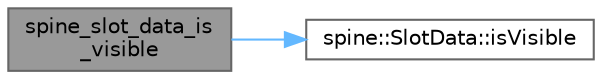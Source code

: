 digraph "spine_slot_data_is_visible"
{
 // LATEX_PDF_SIZE
  bgcolor="transparent";
  edge [fontname=Helvetica,fontsize=10,labelfontname=Helvetica,labelfontsize=10];
  node [fontname=Helvetica,fontsize=10,shape=box,height=0.2,width=0.4];
  rankdir="LR";
  Node1 [id="Node000001",label="spine_slot_data_is\l_visible",height=0.2,width=0.4,color="gray40", fillcolor="grey60", style="filled", fontcolor="black",tooltip=" "];
  Node1 -> Node2 [id="edge1_Node000001_Node000002",color="steelblue1",style="solid",tooltip=" "];
  Node2 [id="Node000002",label="spine::SlotData::isVisible",height=0.2,width=0.4,color="grey40", fillcolor="white", style="filled",URL="$classspine_1_1_slot_data.html#afc1a535f3b02c3e2ae1bc8e55f5c1dee",tooltip=" "];
}
